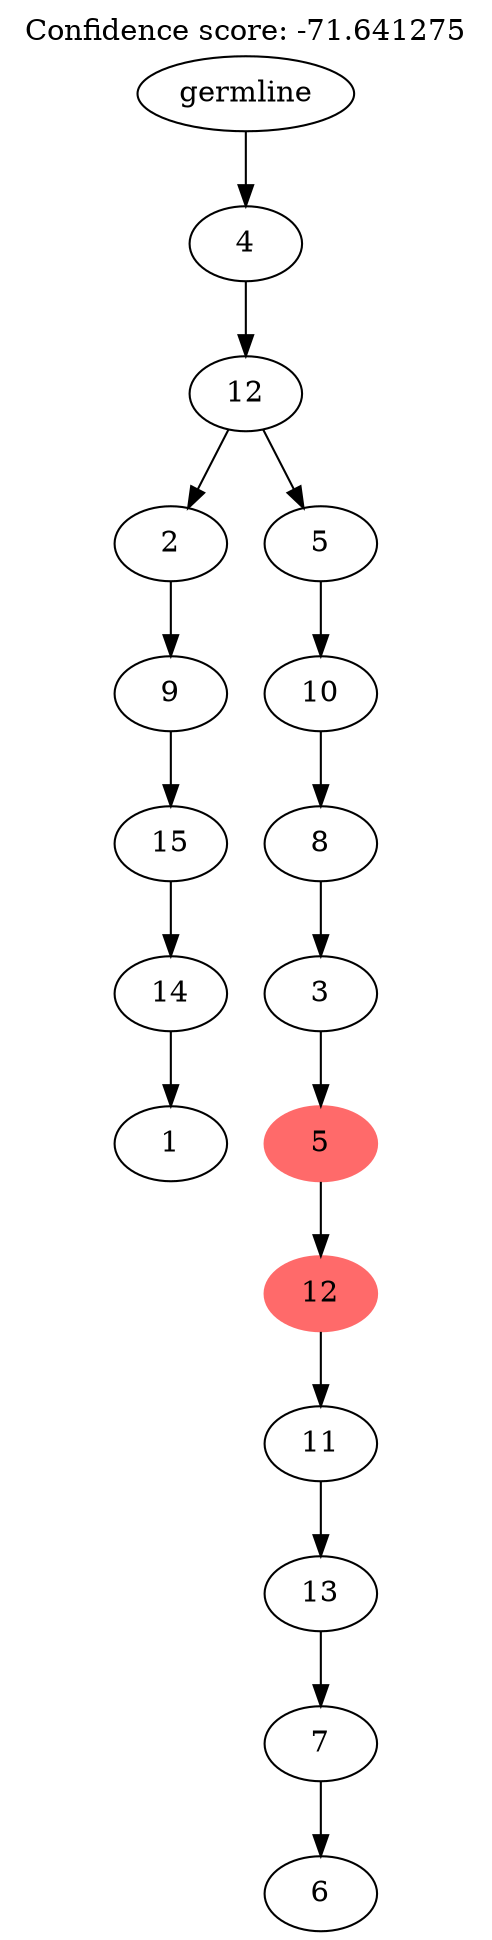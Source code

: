 digraph g {
	"16" -> "17";
	"17" [label="1"];
	"15" -> "16";
	"16" [label="14"];
	"14" -> "15";
	"15" [label="15"];
	"13" -> "14";
	"14" [label="9"];
	"11" -> "12";
	"12" [label="6"];
	"10" -> "11";
	"11" [label="7"];
	"9" -> "10";
	"10" [label="13"];
	"8" -> "9";
	"9" [label="11"];
	"7" -> "8";
	"8" [color=indianred1, style=filled, label="12"];
	"6" -> "7";
	"7" [color=indianred1, style=filled, label="5"];
	"5" -> "6";
	"6" [label="3"];
	"4" -> "5";
	"5" [label="8"];
	"3" -> "4";
	"4" [label="10"];
	"2" -> "3";
	"3" [label="5"];
	"2" -> "13";
	"13" [label="2"];
	"1" -> "2";
	"2" [label="12"];
	"0" -> "1";
	"1" [label="4"];
	"0" [label="germline"];
	labelloc="t";
	label="Confidence score: -71.641275";
}
